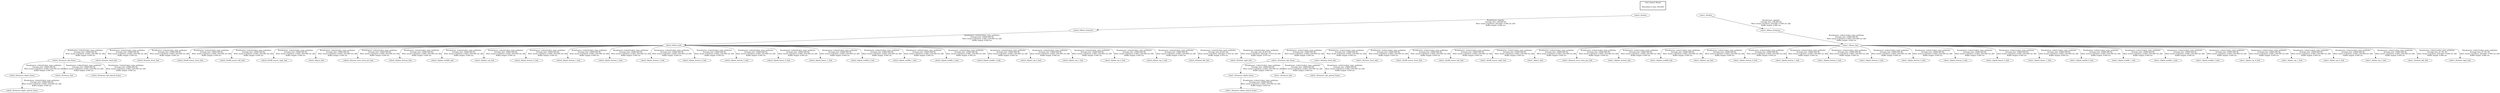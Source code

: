 digraph G {
"robot2_tf/base_footprint" -> "robot2_tf/base_link"[label="Broadcaster: /robot2/robot_state_publisher\nAverage rate: 10000.000 Hz\nMost recent transform: 0.000 ( 420.640 sec old)\nBuffer length: 0.000 sec\n"];
"robot2_tf/odom" -> "robot2_tf/base_footprint"[label="Broadcaster: /gazebo\nAverage rate: 100.000 Hz\nMost recent transform: 420.640 ( 0.000 sec old)\nBuffer length: 4.980 sec\n"];
"robot2_tf/camera_rgb_frame" -> "robot2_tf/camera_depth_frame"[label="Broadcaster: /robot2/robot_state_publisher\nAverage rate: 10000.000 Hz\nMost recent transform: 0.000 ( 420.640 sec old)\nBuffer length: 0.000 sec\n"];
"robot2_tf/base_link" -> "robot2_tf/camera_rgb_frame"[label="Broadcaster: /robot2/robot_state_publisher\nAverage rate: 10000.000 Hz\nMost recent transform: 0.000 ( 420.640 sec old)\nBuffer length: 0.000 sec\n"];
"robot2_tf/camera_depth_frame" -> "robot2_tf/camera_depth_optical_frame"[label="Broadcaster: /robot2/robot_state_publisher\nAverage rate: 10000.000 Hz\nMost recent transform: 0.000 ( 420.640 sec old)\nBuffer length: 0.000 sec\n"];
"robot2_tf/camera_rgb_frame" -> "robot2_tf/camera_link"[label="Broadcaster: /robot2/robot_state_publisher\nAverage rate: 10000.000 Hz\nMost recent transform: 0.000 ( 420.640 sec old)\nBuffer length: 0.000 sec\n"];
"robot2_tf/camera_rgb_frame" -> "robot2_tf/camera_rgb_optical_frame"[label="Broadcaster: /robot2/robot_state_publisher\nAverage rate: 10000.000 Hz\nMost recent transform: 0.000 ( 420.640 sec old)\nBuffer length: 0.000 sec\n"];
"robot2_tf/base_link" -> "robot2_tf/caster_back_link"[label="Broadcaster: /robot2/robot_state_publisher\nAverage rate: 10000.000 Hz\nMost recent transform: 0.000 ( 420.640 sec old)\nBuffer length: 0.000 sec\n"];
"robot2_tf/base_link" -> "robot2_tf/caster_front_link"[label="Broadcaster: /robot2/robot_state_publisher\nAverage rate: 10000.000 Hz\nMost recent transform: 0.000 ( 420.640 sec old)\nBuffer length: 0.000 sec\n"];
"robot2_tf/base_link" -> "robot2_tf/cliff_sensor_front_link"[label="Broadcaster: /robot2/robot_state_publisher\nAverage rate: 10000.000 Hz\nMost recent transform: 0.000 ( 420.640 sec old)\nBuffer length: 0.000 sec\n"];
"robot2_tf/base_link" -> "robot2_tf/cliff_sensor_left_link"[label="Broadcaster: /robot2/robot_state_publisher\nAverage rate: 10000.000 Hz\nMost recent transform: 0.000 ( 420.640 sec old)\nBuffer length: 0.000 sec\n"];
"robot2_tf/base_link" -> "robot2_tf/cliff_sensor_right_link"[label="Broadcaster: /robot2/robot_state_publisher\nAverage rate: 10000.000 Hz\nMost recent transform: 0.000 ( 420.640 sec old)\nBuffer length: 0.000 sec\n"];
"robot2_tf/base_link" -> "robot2_tf/gyro_link"[label="Broadcaster: /robot2/robot_state_publisher\nAverage rate: 10000.000 Hz\nMost recent transform: 0.000 ( 420.640 sec old)\nBuffer length: 0.000 sec\n"];
"robot2_tf/base_link" -> "robot2_tf/mount_asus_xtion_pro_link"[label="Broadcaster: /robot2/robot_state_publisher\nAverage rate: 10000.000 Hz\nMost recent transform: 0.000 ( 420.640 sec old)\nBuffer length: 0.000 sec\n"];
"robot2_tf/base_link" -> "robot2_tf/plate_bottom_link"[label="Broadcaster: /robot2/robot_state_publisher\nAverage rate: 10000.000 Hz\nMost recent transform: 0.000 ( 420.640 sec old)\nBuffer length: 0.000 sec\n"];
"robot2_tf/base_link" -> "robot2_tf/plate_middle_link"[label="Broadcaster: /robot2/robot_state_publisher\nAverage rate: 10000.000 Hz\nMost recent transform: 0.000 ( 420.640 sec old)\nBuffer length: 0.000 sec\n"];
"robot2_tf/base_link" -> "robot2_tf/plate_top_link"[label="Broadcaster: /robot2/robot_state_publisher\nAverage rate: 10000.000 Hz\nMost recent transform: 0.000 ( 420.640 sec old)\nBuffer length: 0.000 sec\n"];
"robot2_tf/base_link" -> "robot2_tf/pole_bottom_0_link"[label="Broadcaster: /robot2/robot_state_publisher\nAverage rate: 10000.000 Hz\nMost recent transform: 0.000 ( 420.640 sec old)\nBuffer length: 0.000 sec\n"];
"robot2_tf/base_link" -> "robot2_tf/pole_bottom_1_link"[label="Broadcaster: /robot2/robot_state_publisher\nAverage rate: 10000.000 Hz\nMost recent transform: 0.000 ( 420.640 sec old)\nBuffer length: 0.000 sec\n"];
"robot2_tf/base_link" -> "robot2_tf/pole_bottom_2_link"[label="Broadcaster: /robot2/robot_state_publisher\nAverage rate: 10000.000 Hz\nMost recent transform: 0.000 ( 420.640 sec old)\nBuffer length: 0.000 sec\n"];
"robot2_tf/base_link" -> "robot2_tf/pole_bottom_3_link"[label="Broadcaster: /robot2/robot_state_publisher\nAverage rate: 10000.000 Hz\nMost recent transform: 0.000 ( 420.640 sec old)\nBuffer length: 0.000 sec\n"];
"robot2_tf/base_link" -> "robot2_tf/pole_bottom_4_link"[label="Broadcaster: /robot2/robot_state_publisher\nAverage rate: 10000.000 Hz\nMost recent transform: 0.000 ( 420.640 sec old)\nBuffer length: 0.000 sec\n"];
"robot2_tf/base_link" -> "robot2_tf/pole_bottom_5_link"[label="Broadcaster: /robot2/robot_state_publisher\nAverage rate: 10000.000 Hz\nMost recent transform: 0.000 ( 420.640 sec old)\nBuffer length: 0.000 sec\n"];
"robot2_tf/base_link" -> "robot2_tf/pole_kinect_0_link"[label="Broadcaster: /robot2/robot_state_publisher\nAverage rate: 10000.000 Hz\nMost recent transform: 0.000 ( 420.640 sec old)\nBuffer length: 0.000 sec\n"];
"robot2_tf/base_link" -> "robot2_tf/pole_kinect_1_link"[label="Broadcaster: /robot2/robot_state_publisher\nAverage rate: 10000.000 Hz\nMost recent transform: 0.000 ( 420.640 sec old)\nBuffer length: 0.000 sec\n"];
"robot2_tf/base_link" -> "robot2_tf/pole_middle_0_link"[label="Broadcaster: /robot2/robot_state_publisher\nAverage rate: 10000.000 Hz\nMost recent transform: 0.000 ( 420.640 sec old)\nBuffer length: 0.000 sec\n"];
"robot2_tf/base_link" -> "robot2_tf/pole_middle_1_link"[label="Broadcaster: /robot2/robot_state_publisher\nAverage rate: 10000.000 Hz\nMost recent transform: 0.000 ( 420.640 sec old)\nBuffer length: 0.000 sec\n"];
"robot2_tf/base_link" -> "robot2_tf/pole_middle_2_link"[label="Broadcaster: /robot2/robot_state_publisher\nAverage rate: 10000.000 Hz\nMost recent transform: 0.000 ( 420.640 sec old)\nBuffer length: 0.000 sec\n"];
"robot2_tf/base_link" -> "robot2_tf/pole_middle_3_link"[label="Broadcaster: /robot2/robot_state_publisher\nAverage rate: 10000.000 Hz\nMost recent transform: 0.000 ( 420.640 sec old)\nBuffer length: 0.000 sec\n"];
"robot2_tf/base_link" -> "robot2_tf/pole_top_0_link"[label="Broadcaster: /robot2/robot_state_publisher\nAverage rate: 10000.000 Hz\nMost recent transform: 0.000 ( 420.640 sec old)\nBuffer length: 0.000 sec\n"];
"robot2_tf/base_link" -> "robot2_tf/pole_top_1_link"[label="Broadcaster: /robot2/robot_state_publisher\nAverage rate: 10000.000 Hz\nMost recent transform: 0.000 ( 420.640 sec old)\nBuffer length: 0.000 sec\n"];
"robot2_tf/base_link" -> "robot2_tf/pole_top_2_link"[label="Broadcaster: /robot2/robot_state_publisher\nAverage rate: 10000.000 Hz\nMost recent transform: 0.000 ( 420.640 sec old)\nBuffer length: 0.000 sec\n"];
"robot2_tf/base_link" -> "robot2_tf/pole_top_3_link"[label="Broadcaster: /robot2/robot_state_publisher\nAverage rate: 10000.000 Hz\nMost recent transform: 0.000 ( 420.640 sec old)\nBuffer length: 0.000 sec\n"];
"robot1_tf/base_footprint" -> "robot1_tf/base_link"[label="Broadcaster: /robot1/robot_state_publisher\nAverage rate: 10000.000 Hz\nMost recent transform: 0.000 ( 420.640 sec old)\nBuffer length: 0.000 sec\n"];
"robot1_tf/odom" -> "robot1_tf/base_footprint"[label="Broadcaster: /gazebo\nAverage rate: 100.000 Hz\nMost recent transform: 420.640 ( 0.000 sec old)\nBuffer length: 4.980 sec\n"];
"robot1_tf/camera_rgb_frame" -> "robot1_tf/camera_depth_frame"[label="Broadcaster: /robot1/robot_state_publisher\nAverage rate: 10000.000 Hz\nMost recent transform: 0.000 ( 420.640 sec old)\nBuffer length: 0.000 sec\n"];
"robot1_tf/base_link" -> "robot1_tf/camera_rgb_frame"[label="Broadcaster: /robot1/robot_state_publisher\nAverage rate: 10000.000 Hz\nMost recent transform: 0.000 ( 420.640 sec old)\nBuffer length: 0.000 sec\n"];
"robot1_tf/camera_depth_frame" -> "robot1_tf/camera_depth_optical_frame"[label="Broadcaster: /robot1/robot_state_publisher\nAverage rate: 10000.000 Hz\nMost recent transform: 0.000 ( 420.640 sec old)\nBuffer length: 0.000 sec\n"];
"robot1_tf/camera_rgb_frame" -> "robot1_tf/camera_link"[label="Broadcaster: /robot1/robot_state_publisher\nAverage rate: 10000.000 Hz\nMost recent transform: 0.000 ( 420.640 sec old)\nBuffer length: 0.000 sec\n"];
"robot1_tf/camera_rgb_frame" -> "robot1_tf/camera_rgb_optical_frame"[label="Broadcaster: /robot1/robot_state_publisher\nAverage rate: 10000.000 Hz\nMost recent transform: 0.000 ( 420.640 sec old)\nBuffer length: 0.000 sec\n"];
"robot1_tf/base_link" -> "robot1_tf/caster_back_link"[label="Broadcaster: /robot1/robot_state_publisher\nAverage rate: 10000.000 Hz\nMost recent transform: 0.000 ( 420.640 sec old)\nBuffer length: 0.000 sec\n"];
"robot1_tf/base_link" -> "robot1_tf/caster_front_link"[label="Broadcaster: /robot1/robot_state_publisher\nAverage rate: 10000.000 Hz\nMost recent transform: 0.000 ( 420.640 sec old)\nBuffer length: 0.000 sec\n"];
"robot1_tf/base_link" -> "robot1_tf/cliff_sensor_front_link"[label="Broadcaster: /robot1/robot_state_publisher\nAverage rate: 10000.000 Hz\nMost recent transform: 0.000 ( 420.640 sec old)\nBuffer length: 0.000 sec\n"];
"robot1_tf/base_link" -> "robot1_tf/cliff_sensor_left_link"[label="Broadcaster: /robot1/robot_state_publisher\nAverage rate: 10000.000 Hz\nMost recent transform: 0.000 ( 420.640 sec old)\nBuffer length: 0.000 sec\n"];
"robot1_tf/base_link" -> "robot1_tf/cliff_sensor_right_link"[label="Broadcaster: /robot1/robot_state_publisher\nAverage rate: 10000.000 Hz\nMost recent transform: 0.000 ( 420.640 sec old)\nBuffer length: 0.000 sec\n"];
"robot1_tf/base_link" -> "robot1_tf/gyro_link"[label="Broadcaster: /robot1/robot_state_publisher\nAverage rate: 10000.000 Hz\nMost recent transform: 0.000 ( 420.640 sec old)\nBuffer length: 0.000 sec\n"];
"robot1_tf/base_link" -> "robot1_tf/mount_asus_xtion_pro_link"[label="Broadcaster: /robot1/robot_state_publisher\nAverage rate: 10000.000 Hz\nMost recent transform: 0.000 ( 420.640 sec old)\nBuffer length: 0.000 sec\n"];
"robot1_tf/base_link" -> "robot1_tf/plate_bottom_link"[label="Broadcaster: /robot1/robot_state_publisher\nAverage rate: 10000.000 Hz\nMost recent transform: 0.000 ( 420.640 sec old)\nBuffer length: 0.000 sec\n"];
"robot1_tf/base_link" -> "robot1_tf/plate_middle_link"[label="Broadcaster: /robot1/robot_state_publisher\nAverage rate: 10000.000 Hz\nMost recent transform: 0.000 ( 420.640 sec old)\nBuffer length: 0.000 sec\n"];
"robot1_tf/base_link" -> "robot1_tf/plate_top_link"[label="Broadcaster: /robot1/robot_state_publisher\nAverage rate: 10000.000 Hz\nMost recent transform: 0.000 ( 420.640 sec old)\nBuffer length: 0.000 sec\n"];
"robot1_tf/base_link" -> "robot1_tf/pole_bottom_0_link"[label="Broadcaster: /robot1/robot_state_publisher\nAverage rate: 10000.000 Hz\nMost recent transform: 0.000 ( 420.640 sec old)\nBuffer length: 0.000 sec\n"];
"robot1_tf/base_link" -> "robot1_tf/pole_bottom_1_link"[label="Broadcaster: /robot1/robot_state_publisher\nAverage rate: 10000.000 Hz\nMost recent transform: 0.000 ( 420.640 sec old)\nBuffer length: 0.000 sec\n"];
"robot1_tf/base_link" -> "robot1_tf/pole_bottom_2_link"[label="Broadcaster: /robot1/robot_state_publisher\nAverage rate: 10000.000 Hz\nMost recent transform: 0.000 ( 420.640 sec old)\nBuffer length: 0.000 sec\n"];
"robot1_tf/base_link" -> "robot1_tf/pole_bottom_3_link"[label="Broadcaster: /robot1/robot_state_publisher\nAverage rate: 10000.000 Hz\nMost recent transform: 0.000 ( 420.640 sec old)\nBuffer length: 0.000 sec\n"];
"robot1_tf/base_link" -> "robot1_tf/pole_bottom_4_link"[label="Broadcaster: /robot1/robot_state_publisher\nAverage rate: 10000.000 Hz\nMost recent transform: 0.000 ( 420.640 sec old)\nBuffer length: 0.000 sec\n"];
"robot1_tf/base_link" -> "robot1_tf/pole_bottom_5_link"[label="Broadcaster: /robot1/robot_state_publisher\nAverage rate: 10000.000 Hz\nMost recent transform: 0.000 ( 420.640 sec old)\nBuffer length: 0.000 sec\n"];
"robot1_tf/base_link" -> "robot1_tf/pole_kinect_0_link"[label="Broadcaster: /robot1/robot_state_publisher\nAverage rate: 10000.000 Hz\nMost recent transform: 0.000 ( 420.640 sec old)\nBuffer length: 0.000 sec\n"];
"robot1_tf/base_link" -> "robot1_tf/pole_kinect_1_link"[label="Broadcaster: /robot1/robot_state_publisher\nAverage rate: 10000.000 Hz\nMost recent transform: 0.000 ( 420.640 sec old)\nBuffer length: 0.000 sec\n"];
"robot1_tf/base_link" -> "robot1_tf/pole_middle_0_link"[label="Broadcaster: /robot1/robot_state_publisher\nAverage rate: 10000.000 Hz\nMost recent transform: 0.000 ( 420.640 sec old)\nBuffer length: 0.000 sec\n"];
"robot1_tf/base_link" -> "robot1_tf/pole_middle_1_link"[label="Broadcaster: /robot1/robot_state_publisher\nAverage rate: 10000.000 Hz\nMost recent transform: 0.000 ( 420.640 sec old)\nBuffer length: 0.000 sec\n"];
"robot1_tf/base_link" -> "robot1_tf/pole_middle_2_link"[label="Broadcaster: /robot1/robot_state_publisher\nAverage rate: 10000.000 Hz\nMost recent transform: 0.000 ( 420.640 sec old)\nBuffer length: 0.000 sec\n"];
"robot1_tf/base_link" -> "robot1_tf/pole_middle_3_link"[label="Broadcaster: /robot1/robot_state_publisher\nAverage rate: 10000.000 Hz\nMost recent transform: 0.000 ( 420.640 sec old)\nBuffer length: 0.000 sec\n"];
"robot1_tf/base_link" -> "robot1_tf/pole_top_0_link"[label="Broadcaster: /robot1/robot_state_publisher\nAverage rate: 10000.000 Hz\nMost recent transform: 0.000 ( 420.640 sec old)\nBuffer length: 0.000 sec\n"];
"robot1_tf/base_link" -> "robot1_tf/pole_top_1_link"[label="Broadcaster: /robot1/robot_state_publisher\nAverage rate: 10000.000 Hz\nMost recent transform: 0.000 ( 420.640 sec old)\nBuffer length: 0.000 sec\n"];
"robot1_tf/base_link" -> "robot1_tf/pole_top_2_link"[label="Broadcaster: /robot1/robot_state_publisher\nAverage rate: 10000.000 Hz\nMost recent transform: 0.000 ( 420.640 sec old)\nBuffer length: 0.000 sec\n"];
"robot1_tf/base_link" -> "robot1_tf/pole_top_3_link"[label="Broadcaster: /robot1/robot_state_publisher\nAverage rate: 10000.000 Hz\nMost recent transform: 0.000 ( 420.640 sec old)\nBuffer length: 0.000 sec\n"];
"robot2_tf/base_link" -> "robot2_tf/wheel_left_link"[label="Broadcaster: /robot2/robot_state_publisher\nAverage rate: 45.875 Hz\nMost recent transform: 420.630 ( 0.010 sec old)\nBuffer length: 4.970 sec\n"];
"robot2_tf/base_link" -> "robot2_tf/wheel_right_link"[label="Broadcaster: /robot2/robot_state_publisher\nAverage rate: 45.875 Hz\nMost recent transform: 420.630 ( 0.010 sec old)\nBuffer length: 4.970 sec\n"];
"robot1_tf/base_link" -> "robot1_tf/wheel_left_link"[label="Broadcaster: /robot1/robot_state_publisher\nAverage rate: 47.791 Hz\nMost recent transform: 420.640 ( 0.000 sec old)\nBuffer length: 4.980 sec\n"];
"robot1_tf/base_link" -> "robot1_tf/wheel_right_link"[label="Broadcaster: /robot1/robot_state_publisher\nAverage rate: 47.791 Hz\nMost recent transform: 420.640 ( 0.000 sec old)\nBuffer length: 4.980 sec\n"];
edge [style=invis];
 subgraph cluster_legend { style=bold; color=black; label ="view_frames Result";
"Recorded at time: 420.640"[ shape=plaintext ] ;
 }->"robot2_tf/odom";
edge [style=invis];
 subgraph cluster_legend { style=bold; color=black; label ="view_frames Result";
"Recorded at time: 420.640"[ shape=plaintext ] ;
 }->"robot1_tf/odom";
}